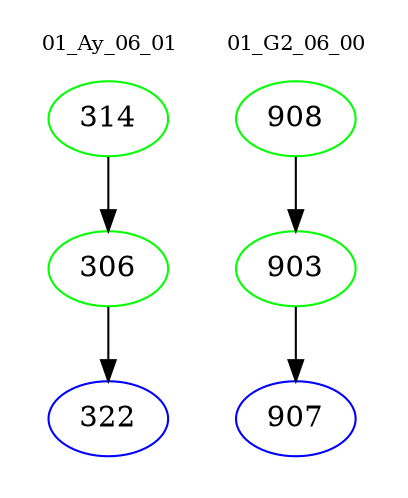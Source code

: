 digraph{
subgraph cluster_0 {
color = white
label = "01_Ay_06_01";
fontsize=10;
T0_314 [label="314", color="green"]
T0_314 -> T0_306 [color="black"]
T0_306 [label="306", color="green"]
T0_306 -> T0_322 [color="black"]
T0_322 [label="322", color="blue"]
}
subgraph cluster_1 {
color = white
label = "01_G2_06_00";
fontsize=10;
T1_908 [label="908", color="green"]
T1_908 -> T1_903 [color="black"]
T1_903 [label="903", color="green"]
T1_903 -> T1_907 [color="black"]
T1_907 [label="907", color="blue"]
}
}
